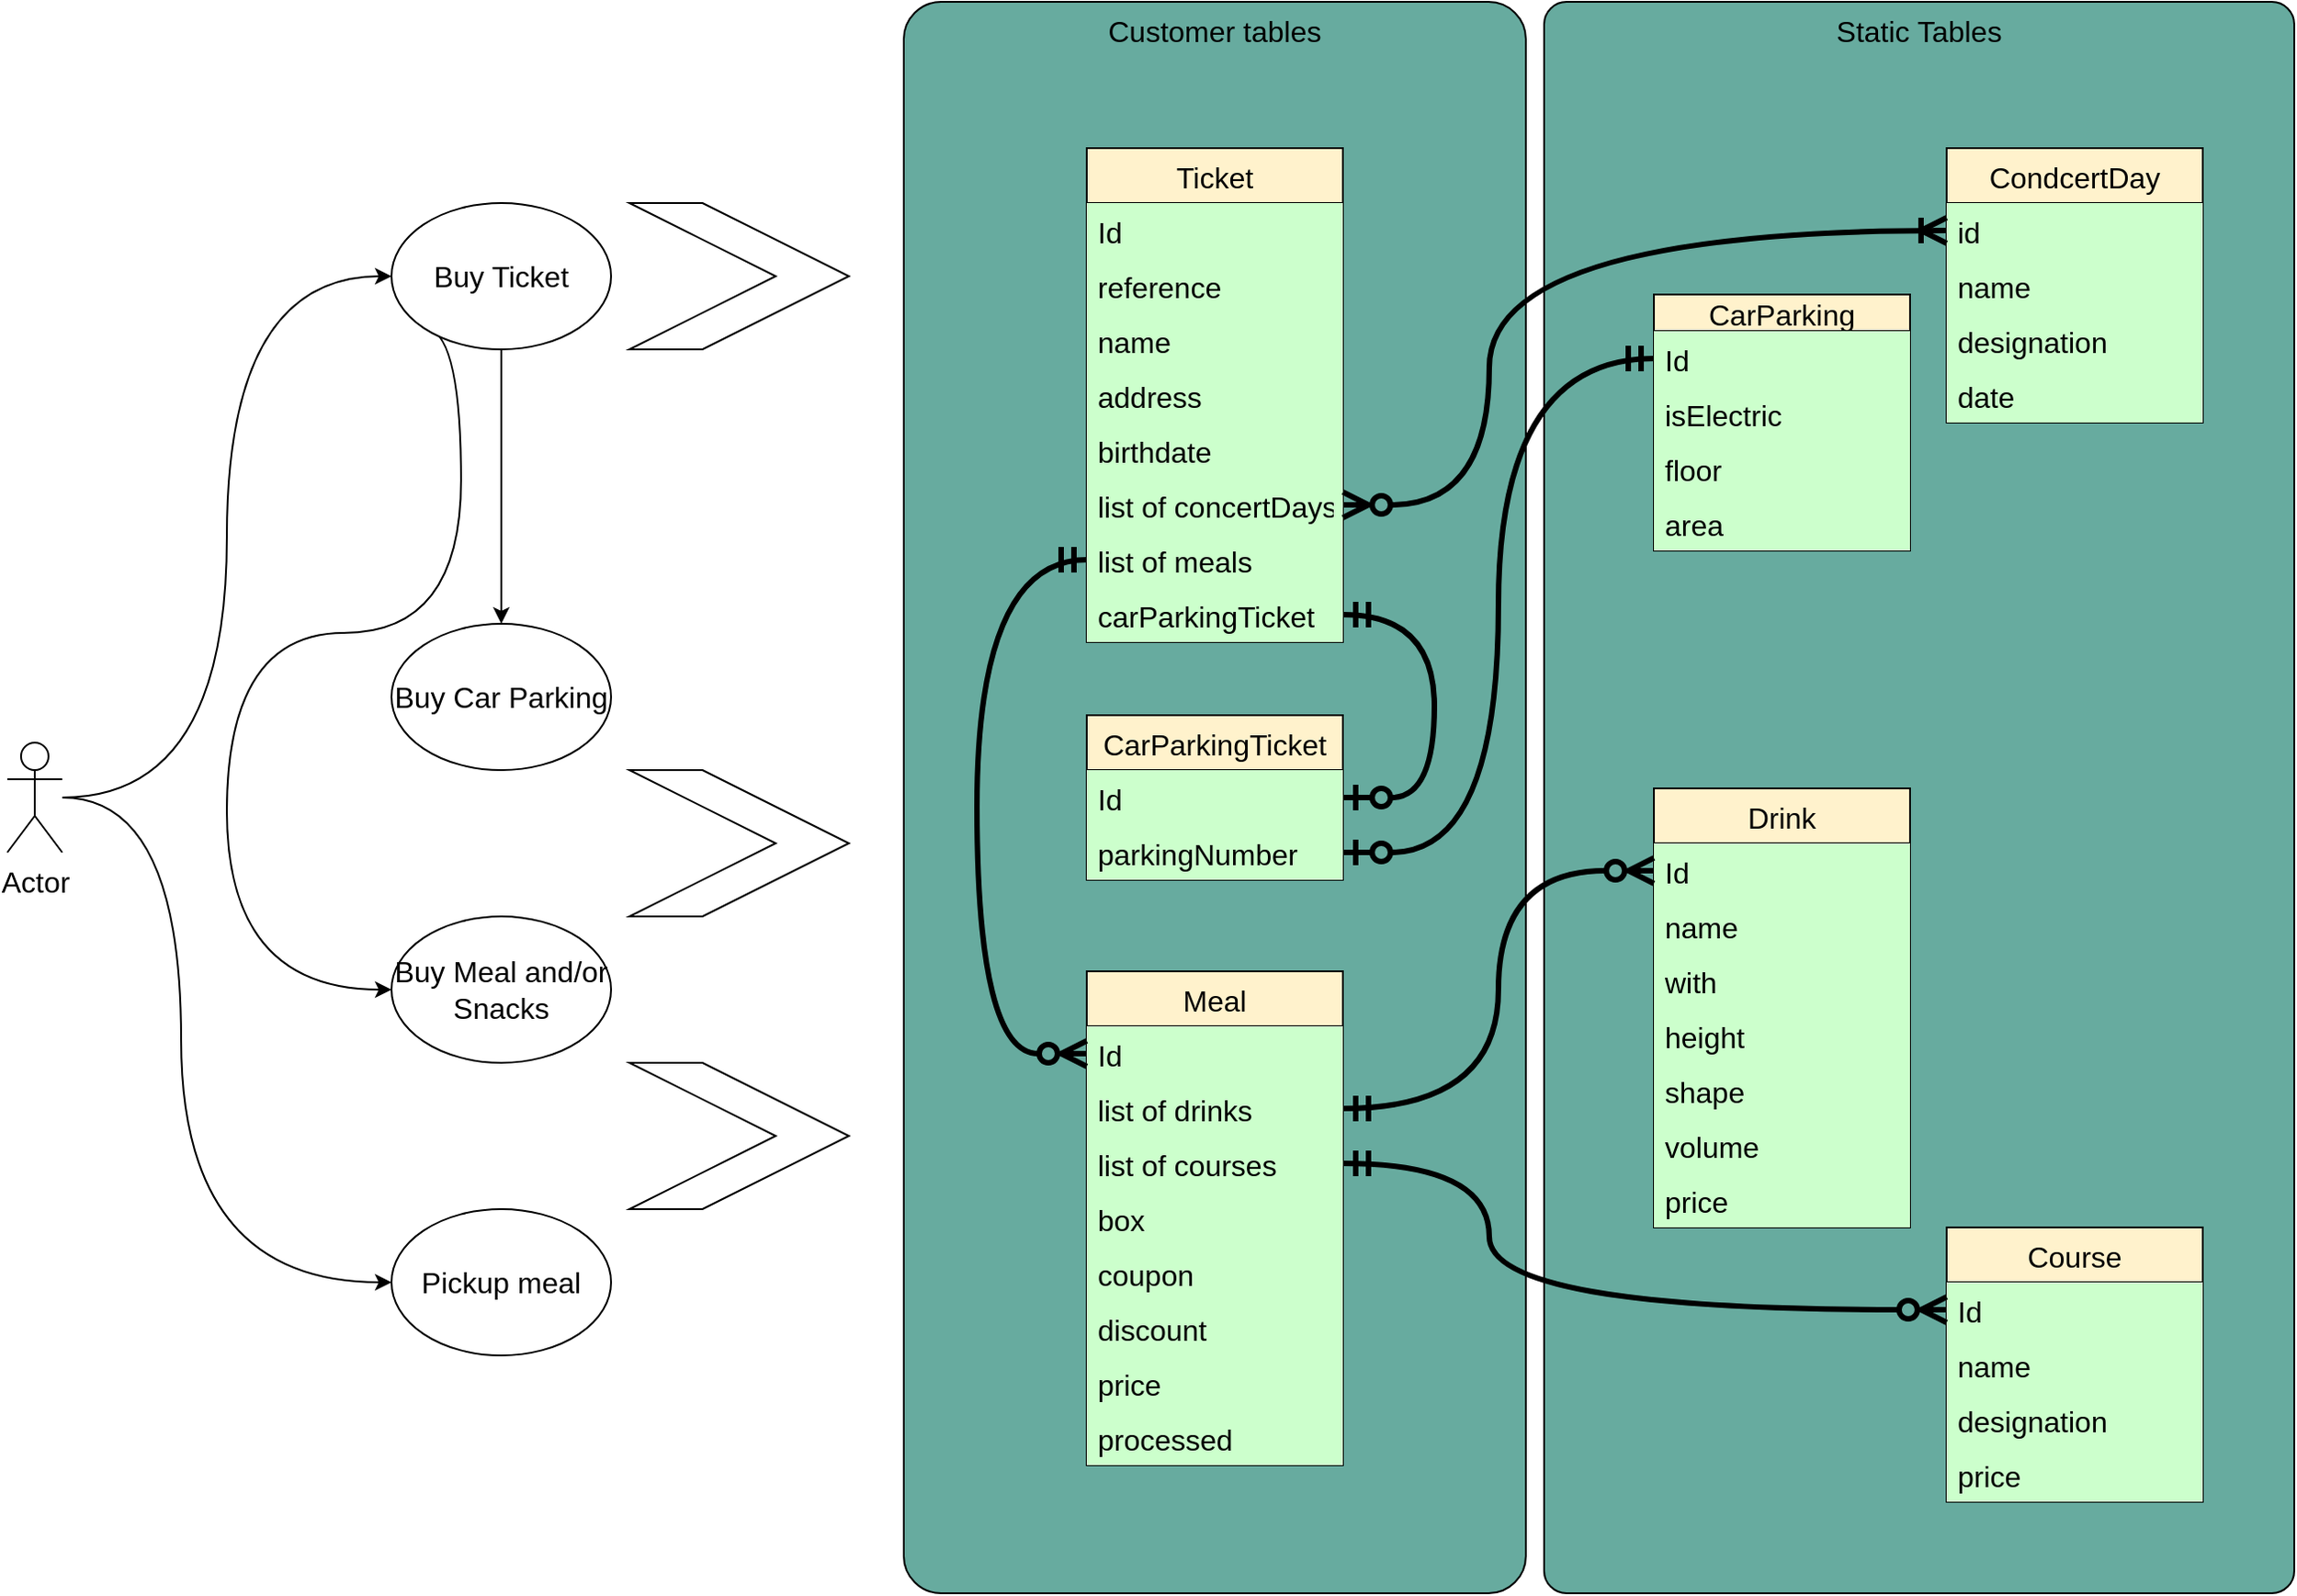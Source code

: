 <mxfile version="16.0.0" type="device"><diagram id="uhcYZJZ7Udj-fxOh4MYj" name="Page-1"><mxGraphModel dx="1383" dy="2197" grid="1" gridSize="10" guides="1" tooltips="1" connect="1" arrows="1" fold="1" page="1" pageScale="1" pageWidth="827" pageHeight="1169" math="0" shadow="0"><root><mxCell id="0"/><mxCell id="1" parent="0"/><mxCell id="LImlv7xBlvRgrsr66W5d-31" value="Customer tables" style="rounded=1;whiteSpace=wrap;html=1;horizontal=1;verticalAlign=top;arcSize=6;fontSize=16;fillColor=#67AB9F;strokeColor=#000000;" parent="1" vertex="1"><mxGeometry x="530" y="-50" width="340" height="870" as="geometry"/></mxCell><mxCell id="LImlv7xBlvRgrsr66W5d-30" value="Static Tables" style="rounded=1;whiteSpace=wrap;html=1;horizontal=1;verticalAlign=top;arcSize=3;fontSize=16;fillColor=#67AB9F;strokeColor=#000000;" parent="1" vertex="1"><mxGeometry x="880" y="-50" width="410" height="870" as="geometry"/></mxCell><mxCell id="LImlv7xBlvRgrsr66W5d-11" style="edgeStyle=orthogonalEdgeStyle;orthogonalLoop=1;jettySize=auto;html=1;entryX=0;entryY=0.5;entryDx=0;entryDy=0;curved=1;fontSize=16;" parent="1" source="LImlv7xBlvRgrsr66W5d-1" target="LImlv7xBlvRgrsr66W5d-10" edge="1"><mxGeometry relative="1" as="geometry"/></mxCell><mxCell id="LImlv7xBlvRgrsr66W5d-37" style="edgeStyle=orthogonalEdgeStyle;curved=1;orthogonalLoop=1;jettySize=auto;html=1;entryX=0;entryY=0.5;entryDx=0;entryDy=0;fontSize=16;" parent="1" source="LImlv7xBlvRgrsr66W5d-1" target="LImlv7xBlvRgrsr66W5d-36" edge="1"><mxGeometry relative="1" as="geometry"><Array as="points"><mxPoint x="135" y="650"/></Array></mxGeometry></mxCell><mxCell id="LImlv7xBlvRgrsr66W5d-1" value="Actor" style="shape=umlActor;verticalLabelPosition=bottom;verticalAlign=top;html=1;outlineConnect=0;fontSize=16;" parent="1" vertex="1"><mxGeometry x="40" y="355" width="30" height="60" as="geometry"/></mxCell><mxCell id="LImlv7xBlvRgrsr66W5d-6" value="Ticket" style="swimlane;fontStyle=0;childLayout=stackLayout;horizontal=1;startSize=30;horizontalStack=0;resizeParent=1;resizeParentMax=0;resizeLast=0;collapsible=1;marginBottom=0;fillColor=#fff2cc;strokeColor=#000000;fontSize=16;" parent="1" vertex="1"><mxGeometry x="630" y="30" width="140" height="270" as="geometry"><mxRectangle x="490" y="30" width="60" height="30" as="alternateBounds"/></mxGeometry></mxCell><mxCell id="LImlv7xBlvRgrsr66W5d-7" value="Id" style="text;strokeColor=none;fillColor=#CCFFCC;align=left;verticalAlign=middle;spacingLeft=4;spacingRight=4;overflow=hidden;points=[[0,0.5],[1,0.5]];portConstraint=eastwest;rotatable=0;fontSize=16;" parent="LImlv7xBlvRgrsr66W5d-6" vertex="1"><mxGeometry y="30" width="140" height="30" as="geometry"/></mxCell><mxCell id="LImlv7xBlvRgrsr66W5d-8" value="reference" style="text;strokeColor=none;fillColor=#CCFFCC;align=left;verticalAlign=middle;spacingLeft=4;spacingRight=4;overflow=hidden;points=[[0,0.5],[1,0.5]];portConstraint=eastwest;rotatable=0;fontSize=16;" parent="LImlv7xBlvRgrsr66W5d-6" vertex="1"><mxGeometry y="60" width="140" height="30" as="geometry"/></mxCell><mxCell id="LImlv7xBlvRgrsr66W5d-9" value="name" style="text;strokeColor=none;fillColor=#CCFFCC;align=left;verticalAlign=middle;spacingLeft=4;spacingRight=4;overflow=hidden;points=[[0,0.5],[1,0.5]];portConstraint=eastwest;rotatable=0;fontSize=16;" parent="LImlv7xBlvRgrsr66W5d-6" vertex="1"><mxGeometry y="90" width="140" height="30" as="geometry"/></mxCell><mxCell id="LImlv7xBlvRgrsr66W5d-13" value="address" style="text;strokeColor=none;fillColor=#CCFFCC;align=left;verticalAlign=middle;spacingLeft=4;spacingRight=4;overflow=hidden;points=[[0,0.5],[1,0.5]];portConstraint=eastwest;rotatable=0;fontSize=16;" parent="LImlv7xBlvRgrsr66W5d-6" vertex="1"><mxGeometry y="120" width="140" height="30" as="geometry"/></mxCell><mxCell id="LImlv7xBlvRgrsr66W5d-14" value="birthdate" style="text;strokeColor=none;fillColor=#CCFFCC;align=left;verticalAlign=middle;spacingLeft=4;spacingRight=4;overflow=hidden;points=[[0,0.5],[1,0.5]];portConstraint=eastwest;rotatable=0;fontSize=16;" parent="LImlv7xBlvRgrsr66W5d-6" vertex="1"><mxGeometry y="150" width="140" height="30" as="geometry"/></mxCell><mxCell id="LImlv7xBlvRgrsr66W5d-25" value="list of concertDays" style="text;strokeColor=none;fillColor=#CCFFCC;align=left;verticalAlign=middle;spacingLeft=4;spacingRight=4;overflow=hidden;points=[[0,0.5],[1,0.5]];portConstraint=eastwest;rotatable=0;fontSize=16;" parent="LImlv7xBlvRgrsr66W5d-6" vertex="1"><mxGeometry y="180" width="140" height="30" as="geometry"/></mxCell><mxCell id="LImlv7xBlvRgrsr66W5d-73" value="list of meals" style="text;strokeColor=none;fillColor=#CCFFCC;align=left;verticalAlign=middle;spacingLeft=4;spacingRight=4;overflow=hidden;points=[[0,0.5],[1,0.5]];portConstraint=eastwest;rotatable=0;fontSize=16;" parent="LImlv7xBlvRgrsr66W5d-6" vertex="1"><mxGeometry y="210" width="140" height="30" as="geometry"/></mxCell><mxCell id="AdTUrhO-m0qXJzWCmlqj-5" value="carParkingTicket" style="text;strokeColor=none;fillColor=#CCFFCC;align=left;verticalAlign=middle;spacingLeft=4;spacingRight=4;overflow=hidden;points=[[0,0.5],[1,0.5]];portConstraint=eastwest;rotatable=0;fontSize=16;" vertex="1" parent="LImlv7xBlvRgrsr66W5d-6"><mxGeometry y="240" width="140" height="30" as="geometry"/></mxCell><mxCell id="LImlv7xBlvRgrsr66W5d-17" style="edgeStyle=orthogonalEdgeStyle;curved=1;orthogonalLoop=1;jettySize=auto;html=1;entryX=0.5;entryY=0;entryDx=0;entryDy=0;fontSize=16;" parent="1" source="LImlv7xBlvRgrsr66W5d-10" target="LImlv7xBlvRgrsr66W5d-16" edge="1"><mxGeometry relative="1" as="geometry"/></mxCell><mxCell id="LImlv7xBlvRgrsr66W5d-34" style="edgeStyle=orthogonalEdgeStyle;curved=1;orthogonalLoop=1;jettySize=auto;html=1;exitX=0;exitY=1;exitDx=0;exitDy=0;entryX=0;entryY=0.5;entryDx=0;entryDy=0;fontSize=16;" parent="1" source="LImlv7xBlvRgrsr66W5d-10" target="LImlv7xBlvRgrsr66W5d-35" edge="1"><mxGeometry relative="1" as="geometry"><mxPoint x="260" y="410" as="targetPoint"/><Array as="points"><mxPoint x="288" y="295"/><mxPoint x="160" y="295"/><mxPoint x="160" y="490"/></Array></mxGeometry></mxCell><mxCell id="LImlv7xBlvRgrsr66W5d-10" value="Buy Ticket" style="ellipse;whiteSpace=wrap;html=1;fontSize=16;" parent="1" vertex="1"><mxGeometry x="250" y="60" width="120" height="80" as="geometry"/></mxCell><mxCell id="LImlv7xBlvRgrsr66W5d-15" value="" style="shape=step;perimeter=stepPerimeter;whiteSpace=wrap;html=1;fixedSize=1;size=80;fontSize=16;" parent="1" vertex="1"><mxGeometry x="380" y="60" width="120" height="80" as="geometry"/></mxCell><mxCell id="LImlv7xBlvRgrsr66W5d-16" value="Buy Car Parking" style="ellipse;whiteSpace=wrap;html=1;fontSize=16;" parent="1" vertex="1"><mxGeometry x="250" y="290" width="120" height="80" as="geometry"/></mxCell><mxCell id="LImlv7xBlvRgrsr66W5d-18" value="CarParkingTicket" style="swimlane;fontStyle=0;childLayout=stackLayout;horizontal=1;startSize=30;horizontalStack=0;resizeParent=1;resizeParentMax=0;resizeLast=0;collapsible=1;marginBottom=0;fillColor=#fff2cc;strokeColor=#000000;fontSize=16;" parent="1" vertex="1"><mxGeometry x="630" y="340" width="140" height="90" as="geometry"><mxRectangle x="490" y="30" width="60" height="30" as="alternateBounds"/></mxGeometry></mxCell><mxCell id="LImlv7xBlvRgrsr66W5d-19" value="Id" style="text;strokeColor=none;fillColor=#CCFFCC;align=left;verticalAlign=middle;spacingLeft=4;spacingRight=4;overflow=hidden;points=[[0,0.5],[1,0.5]];portConstraint=eastwest;rotatable=0;fontSize=16;" parent="LImlv7xBlvRgrsr66W5d-18" vertex="1"><mxGeometry y="30" width="140" height="30" as="geometry"/></mxCell><mxCell id="LImlv7xBlvRgrsr66W5d-20" value="parkingNumber" style="text;strokeColor=none;fillColor=#CCFFCC;align=left;verticalAlign=middle;spacingLeft=4;spacingRight=4;overflow=hidden;points=[[0,0.5],[1,0.5]];portConstraint=eastwest;rotatable=0;fontSize=16;" parent="LImlv7xBlvRgrsr66W5d-18" vertex="1"><mxGeometry y="60" width="140" height="30" as="geometry"/></mxCell><mxCell id="LImlv7xBlvRgrsr66W5d-24" value="" style="shape=step;perimeter=stepPerimeter;whiteSpace=wrap;html=1;fixedSize=1;size=80;fontSize=16;" parent="1" vertex="1"><mxGeometry x="380" y="370" width="120" height="80" as="geometry"/></mxCell><mxCell id="LImlv7xBlvRgrsr66W5d-26" value="CarParking" style="swimlane;fontStyle=0;childLayout=stackLayout;horizontal=1;startSize=20;horizontalStack=0;resizeParent=1;resizeParentMax=0;resizeLast=0;collapsible=1;marginBottom=0;fillColor=#fff2cc;strokeColor=#000000;fontSize=16;" parent="1" vertex="1"><mxGeometry x="940" y="110" width="140" height="140" as="geometry"/></mxCell><mxCell id="LImlv7xBlvRgrsr66W5d-27" value="Id" style="text;strokeColor=none;fillColor=#CCFFCC;align=left;verticalAlign=middle;spacingLeft=4;spacingRight=4;overflow=hidden;points=[[0,0.5],[1,0.5]];portConstraint=eastwest;rotatable=0;fontSize=16;" parent="LImlv7xBlvRgrsr66W5d-26" vertex="1"><mxGeometry y="20" width="140" height="30" as="geometry"/></mxCell><mxCell id="LImlv7xBlvRgrsr66W5d-28" value="isElectric" style="text;strokeColor=none;fillColor=#CCFFCC;align=left;verticalAlign=middle;spacingLeft=4;spacingRight=4;overflow=hidden;points=[[0,0.5],[1,0.5]];portConstraint=eastwest;rotatable=0;fontSize=16;" parent="LImlv7xBlvRgrsr66W5d-26" vertex="1"><mxGeometry y="50" width="140" height="30" as="geometry"/></mxCell><mxCell id="LImlv7xBlvRgrsr66W5d-29" value="floor" style="text;strokeColor=none;fillColor=#CCFFCC;align=left;verticalAlign=middle;spacingLeft=4;spacingRight=4;overflow=hidden;points=[[0,0.5],[1,0.5]];portConstraint=eastwest;rotatable=0;fontSize=16;" parent="LImlv7xBlvRgrsr66W5d-26" vertex="1"><mxGeometry y="80" width="140" height="30" as="geometry"/></mxCell><mxCell id="LImlv7xBlvRgrsr66W5d-33" value="area" style="text;strokeColor=none;fillColor=#CCFFCC;align=left;verticalAlign=middle;spacingLeft=4;spacingRight=4;overflow=hidden;points=[[0,0.5],[1,0.5]];portConstraint=eastwest;rotatable=0;fontSize=16;" parent="LImlv7xBlvRgrsr66W5d-26" vertex="1"><mxGeometry y="110" width="140" height="30" as="geometry"/></mxCell><mxCell id="LImlv7xBlvRgrsr66W5d-32" style="edgeStyle=orthogonalEdgeStyle;curved=1;orthogonalLoop=1;jettySize=auto;html=1;entryX=0;entryY=0.5;entryDx=0;entryDy=0;endArrow=ERmandOne;endFill=0;startArrow=ERzeroToOne;startFill=0;endSize=10;startSize=10;fontSize=16;strokeWidth=3;" parent="1" source="LImlv7xBlvRgrsr66W5d-20" target="LImlv7xBlvRgrsr66W5d-27" edge="1"><mxGeometry relative="1" as="geometry"/></mxCell><mxCell id="LImlv7xBlvRgrsr66W5d-35" value="Buy Meal and/or Snacks" style="ellipse;whiteSpace=wrap;html=1;fontSize=16;" parent="1" vertex="1"><mxGeometry x="250" y="450" width="120" height="80" as="geometry"/></mxCell><mxCell id="LImlv7xBlvRgrsr66W5d-36" value="Pickup meal" style="ellipse;whiteSpace=wrap;html=1;fontSize=16;" parent="1" vertex="1"><mxGeometry x="250" y="610" width="120" height="80" as="geometry"/></mxCell><mxCell id="LImlv7xBlvRgrsr66W5d-38" value="" style="shape=step;perimeter=stepPerimeter;whiteSpace=wrap;html=1;fixedSize=1;size=80;fontSize=16;" parent="1" vertex="1"><mxGeometry x="380" y="530" width="120" height="80" as="geometry"/></mxCell><mxCell id="LImlv7xBlvRgrsr66W5d-39" value="Meal" style="swimlane;fontStyle=0;childLayout=stackLayout;horizontal=1;startSize=30;horizontalStack=0;resizeParent=1;resizeParentMax=0;resizeLast=0;collapsible=1;marginBottom=0;fillColor=#fff2cc;strokeColor=#000000;fontSize=16;" parent="1" vertex="1"><mxGeometry x="630" y="480" width="140" height="270" as="geometry"><mxRectangle x="490" y="30" width="60" height="30" as="alternateBounds"/></mxGeometry></mxCell><mxCell id="LImlv7xBlvRgrsr66W5d-40" value="Id" style="text;strokeColor=none;fillColor=#CCFFCC;align=left;verticalAlign=middle;spacingLeft=4;spacingRight=4;overflow=hidden;points=[[0,0.5],[1,0.5]];portConstraint=eastwest;rotatable=0;fontSize=16;" parent="LImlv7xBlvRgrsr66W5d-39" vertex="1"><mxGeometry y="30" width="140" height="30" as="geometry"/></mxCell><mxCell id="AdTUrhO-m0qXJzWCmlqj-10" value="list of drinks" style="text;strokeColor=none;fillColor=#CCFFCC;align=left;verticalAlign=middle;spacingLeft=4;spacingRight=4;overflow=hidden;points=[[0,0.5],[1,0.5]];portConstraint=eastwest;rotatable=0;fontSize=16;" vertex="1" parent="LImlv7xBlvRgrsr66W5d-39"><mxGeometry y="60" width="140" height="30" as="geometry"/></mxCell><mxCell id="LImlv7xBlvRgrsr66W5d-41" value="list of courses" style="text;strokeColor=none;fillColor=#CCFFCC;align=left;verticalAlign=middle;spacingLeft=4;spacingRight=4;overflow=hidden;points=[[0,0.5],[1,0.5]];portConstraint=eastwest;rotatable=0;fontSize=16;" parent="LImlv7xBlvRgrsr66W5d-39" vertex="1"><mxGeometry y="90" width="140" height="30" as="geometry"/></mxCell><mxCell id="LImlv7xBlvRgrsr66W5d-62" value="box" style="text;strokeColor=none;fillColor=#CCFFCC;align=left;verticalAlign=middle;spacingLeft=4;spacingRight=4;overflow=hidden;points=[[0,0.5],[1,0.5]];portConstraint=eastwest;rotatable=0;fontSize=16;" parent="LImlv7xBlvRgrsr66W5d-39" vertex="1"><mxGeometry y="120" width="140" height="30" as="geometry"/></mxCell><mxCell id="LImlv7xBlvRgrsr66W5d-63" value="coupon" style="text;strokeColor=none;fillColor=#CCFFCC;align=left;verticalAlign=middle;spacingLeft=4;spacingRight=4;overflow=hidden;points=[[0,0.5],[1,0.5]];portConstraint=eastwest;rotatable=0;fontSize=16;" parent="LImlv7xBlvRgrsr66W5d-39" vertex="1"><mxGeometry y="150" width="140" height="30" as="geometry"/></mxCell><mxCell id="LImlv7xBlvRgrsr66W5d-64" value="discount" style="text;strokeColor=none;fillColor=#CCFFCC;align=left;verticalAlign=middle;spacingLeft=4;spacingRight=4;overflow=hidden;points=[[0,0.5],[1,0.5]];portConstraint=eastwest;rotatable=0;fontSize=16;" parent="LImlv7xBlvRgrsr66W5d-39" vertex="1"><mxGeometry y="180" width="140" height="30" as="geometry"/></mxCell><mxCell id="LImlv7xBlvRgrsr66W5d-65" value="price" style="text;strokeColor=none;fillColor=#CCFFCC;align=left;verticalAlign=middle;spacingLeft=4;spacingRight=4;overflow=hidden;points=[[0,0.5],[1,0.5]];portConstraint=eastwest;rotatable=0;fontSize=16;" parent="LImlv7xBlvRgrsr66W5d-39" vertex="1"><mxGeometry y="210" width="140" height="30" as="geometry"/></mxCell><mxCell id="LImlv7xBlvRgrsr66W5d-66" value="processed" style="text;strokeColor=none;fillColor=#CCFFCC;align=left;verticalAlign=middle;spacingLeft=4;spacingRight=4;overflow=hidden;points=[[0,0.5],[1,0.5]];portConstraint=eastwest;rotatable=0;fontSize=16;" parent="LImlv7xBlvRgrsr66W5d-39" vertex="1"><mxGeometry y="240" width="140" height="30" as="geometry"/></mxCell><mxCell id="LImlv7xBlvRgrsr66W5d-42" value="Drink" style="swimlane;fontStyle=0;childLayout=stackLayout;horizontal=1;startSize=30;horizontalStack=0;resizeParent=1;resizeParentMax=0;resizeLast=0;collapsible=1;marginBottom=0;fillColor=#fff2cc;strokeColor=#000000;fontSize=16;" parent="1" vertex="1"><mxGeometry x="940" y="380" width="140" height="240" as="geometry"><mxRectangle x="490" y="30" width="60" height="30" as="alternateBounds"/></mxGeometry></mxCell><mxCell id="LImlv7xBlvRgrsr66W5d-43" value="Id" style="text;strokeColor=none;fillColor=#CCFFCC;align=left;verticalAlign=middle;spacingLeft=4;spacingRight=4;overflow=hidden;points=[[0,0.5],[1,0.5]];portConstraint=eastwest;rotatable=0;fontSize=16;" parent="LImlv7xBlvRgrsr66W5d-42" vertex="1"><mxGeometry y="30" width="140" height="30" as="geometry"/></mxCell><mxCell id="LImlv7xBlvRgrsr66W5d-44" value="name" style="text;strokeColor=none;fillColor=#CCFFCC;align=left;verticalAlign=middle;spacingLeft=4;spacingRight=4;overflow=hidden;points=[[0,0.5],[1,0.5]];portConstraint=eastwest;rotatable=0;fontSize=16;" parent="LImlv7xBlvRgrsr66W5d-42" vertex="1"><mxGeometry y="60" width="140" height="30" as="geometry"/></mxCell><mxCell id="LImlv7xBlvRgrsr66W5d-45" value="with" style="text;strokeColor=none;fillColor=#CCFFCC;align=left;verticalAlign=middle;spacingLeft=4;spacingRight=4;overflow=hidden;points=[[0,0.5],[1,0.5]];portConstraint=eastwest;rotatable=0;fontSize=16;" parent="LImlv7xBlvRgrsr66W5d-42" vertex="1"><mxGeometry y="90" width="140" height="30" as="geometry"/></mxCell><mxCell id="LImlv7xBlvRgrsr66W5d-46" value="height" style="text;strokeColor=none;fillColor=#CCFFCC;align=left;verticalAlign=middle;spacingLeft=4;spacingRight=4;overflow=hidden;points=[[0,0.5],[1,0.5]];portConstraint=eastwest;rotatable=0;fontSize=16;" parent="LImlv7xBlvRgrsr66W5d-42" vertex="1"><mxGeometry y="120" width="140" height="30" as="geometry"/></mxCell><mxCell id="LImlv7xBlvRgrsr66W5d-47" value="shape" style="text;strokeColor=none;fillColor=#CCFFCC;align=left;verticalAlign=middle;spacingLeft=4;spacingRight=4;overflow=hidden;points=[[0,0.5],[1,0.5]];portConstraint=eastwest;rotatable=0;fontSize=16;" parent="LImlv7xBlvRgrsr66W5d-42" vertex="1"><mxGeometry y="150" width="140" height="30" as="geometry"/></mxCell><mxCell id="LImlv7xBlvRgrsr66W5d-48" value="volume" style="text;strokeColor=none;fillColor=#CCFFCC;align=left;verticalAlign=middle;spacingLeft=4;spacingRight=4;overflow=hidden;points=[[0,0.5],[1,0.5]];portConstraint=eastwest;rotatable=0;fontSize=16;" parent="LImlv7xBlvRgrsr66W5d-42" vertex="1"><mxGeometry y="180" width="140" height="30" as="geometry"/></mxCell><mxCell id="LImlv7xBlvRgrsr66W5d-54" value="price" style="text;strokeColor=none;fillColor=#CCFFCC;align=left;verticalAlign=middle;spacingLeft=4;spacingRight=4;overflow=hidden;points=[[0,0.5],[1,0.5]];portConstraint=eastwest;rotatable=0;fontSize=16;" parent="LImlv7xBlvRgrsr66W5d-42" vertex="1"><mxGeometry y="210" width="140" height="30" as="geometry"/></mxCell><mxCell id="LImlv7xBlvRgrsr66W5d-49" value="Course" style="swimlane;fontStyle=0;childLayout=stackLayout;horizontal=1;startSize=30;horizontalStack=0;resizeParent=1;resizeParentMax=0;resizeLast=0;collapsible=1;marginBottom=0;fillColor=#fff2cc;strokeColor=#000000;fontSize=16;" parent="1" vertex="1"><mxGeometry x="1100" y="620" width="140" height="150" as="geometry"><mxRectangle x="490" y="30" width="60" height="30" as="alternateBounds"/></mxGeometry></mxCell><mxCell id="LImlv7xBlvRgrsr66W5d-50" value="Id" style="text;strokeColor=none;fillColor=#CCFFCC;align=left;verticalAlign=middle;spacingLeft=4;spacingRight=4;overflow=hidden;points=[[0,0.5],[1,0.5]];portConstraint=eastwest;rotatable=0;fontSize=16;" parent="LImlv7xBlvRgrsr66W5d-49" vertex="1"><mxGeometry y="30" width="140" height="30" as="geometry"/></mxCell><mxCell id="LImlv7xBlvRgrsr66W5d-51" value="name" style="text;strokeColor=none;fillColor=#CCFFCC;align=left;verticalAlign=middle;spacingLeft=4;spacingRight=4;overflow=hidden;points=[[0,0.5],[1,0.5]];portConstraint=eastwest;rotatable=0;fontSize=16;" parent="LImlv7xBlvRgrsr66W5d-49" vertex="1"><mxGeometry y="60" width="140" height="30" as="geometry"/></mxCell><mxCell id="LImlv7xBlvRgrsr66W5d-52" value="designation" style="text;strokeColor=none;fillColor=#CCFFCC;align=left;verticalAlign=middle;spacingLeft=4;spacingRight=4;overflow=hidden;points=[[0,0.5],[1,0.5]];portConstraint=eastwest;rotatable=0;fontSize=16;" parent="LImlv7xBlvRgrsr66W5d-49" vertex="1"><mxGeometry y="90" width="140" height="30" as="geometry"/></mxCell><mxCell id="LImlv7xBlvRgrsr66W5d-53" value="price" style="text;strokeColor=none;fillColor=#CCFFCC;align=left;verticalAlign=middle;spacingLeft=4;spacingRight=4;overflow=hidden;points=[[0,0.5],[1,0.5]];portConstraint=eastwest;rotatable=0;fontSize=16;" parent="LImlv7xBlvRgrsr66W5d-49" vertex="1"><mxGeometry y="120" width="140" height="30" as="geometry"/></mxCell><mxCell id="LImlv7xBlvRgrsr66W5d-60" style="edgeStyle=orthogonalEdgeStyle;curved=1;orthogonalLoop=1;jettySize=auto;html=1;exitX=1;exitY=0.5;exitDx=0;exitDy=0;entryX=0;entryY=0.5;entryDx=0;entryDy=0;endSize=10;startSize=10;endArrow=ERzeroToMany;endFill=0;startArrow=ERmandOne;startFill=0;fontSize=16;strokeWidth=3;" parent="1" source="AdTUrhO-m0qXJzWCmlqj-10" target="LImlv7xBlvRgrsr66W5d-43" edge="1"><mxGeometry relative="1" as="geometry"/></mxCell><mxCell id="LImlv7xBlvRgrsr66W5d-61" style="edgeStyle=orthogonalEdgeStyle;curved=1;orthogonalLoop=1;jettySize=auto;html=1;entryX=0;entryY=0.5;entryDx=0;entryDy=0;exitX=1;exitY=0.5;exitDx=0;exitDy=0;endSize=10;startSize=10;startArrow=ERmandOne;startFill=0;endArrow=ERzeroToMany;endFill=0;fontSize=16;strokeWidth=3;" parent="1" source="LImlv7xBlvRgrsr66W5d-41" target="LImlv7xBlvRgrsr66W5d-50" edge="1"><mxGeometry relative="1" as="geometry"><Array as="points"><mxPoint x="850" y="585"/><mxPoint x="850" y="665"/></Array></mxGeometry></mxCell><mxCell id="LImlv7xBlvRgrsr66W5d-67" value="CondcertDay" style="swimlane;fontStyle=0;childLayout=stackLayout;horizontal=1;startSize=30;horizontalStack=0;resizeParent=1;resizeParentMax=0;resizeLast=0;collapsible=1;marginBottom=0;fillColor=#fff2cc;strokeColor=#000000;fontSize=16;" parent="1" vertex="1"><mxGeometry x="1100" y="30" width="140" height="150" as="geometry"/></mxCell><mxCell id="LImlv7xBlvRgrsr66W5d-68" value="id" style="text;strokeColor=none;fillColor=#CCFFCC;align=left;verticalAlign=middle;spacingLeft=4;spacingRight=4;overflow=hidden;points=[[0,0.5],[1,0.5]];portConstraint=eastwest;rotatable=0;fontSize=16;" parent="LImlv7xBlvRgrsr66W5d-67" vertex="1"><mxGeometry y="30" width="140" height="30" as="geometry"/></mxCell><mxCell id="LImlv7xBlvRgrsr66W5d-69" value="name" style="text;strokeColor=none;fillColor=#CCFFCC;align=left;verticalAlign=middle;spacingLeft=4;spacingRight=4;overflow=hidden;points=[[0,0.5],[1,0.5]];portConstraint=eastwest;rotatable=0;fontSize=16;" parent="LImlv7xBlvRgrsr66W5d-67" vertex="1"><mxGeometry y="60" width="140" height="30" as="geometry"/></mxCell><mxCell id="LImlv7xBlvRgrsr66W5d-70" value="designation" style="text;strokeColor=none;fillColor=#CCFFCC;align=left;verticalAlign=middle;spacingLeft=4;spacingRight=4;overflow=hidden;points=[[0,0.5],[1,0.5]];portConstraint=eastwest;rotatable=0;fontSize=16;" parent="LImlv7xBlvRgrsr66W5d-67" vertex="1"><mxGeometry y="90" width="140" height="30" as="geometry"/></mxCell><mxCell id="AdTUrhO-m0qXJzWCmlqj-1" value="date" style="text;strokeColor=none;fillColor=#CCFFCC;align=left;verticalAlign=middle;spacingLeft=4;spacingRight=4;overflow=hidden;points=[[0,0.5],[1,0.5]];portConstraint=eastwest;rotatable=0;fontSize=16;" vertex="1" parent="LImlv7xBlvRgrsr66W5d-67"><mxGeometry y="120" width="140" height="30" as="geometry"/></mxCell><mxCell id="LImlv7xBlvRgrsr66W5d-71" style="edgeStyle=orthogonalEdgeStyle;curved=1;orthogonalLoop=1;jettySize=auto;html=1;exitX=1;exitY=0.5;exitDx=0;exitDy=0;entryX=0;entryY=0.5;entryDx=0;entryDy=0;startArrow=ERzeroToMany;startFill=0;endArrow=ERoneToMany;endFill=0;strokeWidth=3;fontSize=16;targetPerimeterSpacing=0;endSize=10;startSize=10;" parent="1" source="LImlv7xBlvRgrsr66W5d-25" target="LImlv7xBlvRgrsr66W5d-68" edge="1"><mxGeometry relative="1" as="geometry"><Array as="points"><mxPoint x="850" y="225"/><mxPoint x="850" y="75"/></Array></mxGeometry></mxCell><mxCell id="LImlv7xBlvRgrsr66W5d-74" style="edgeStyle=orthogonalEdgeStyle;curved=1;orthogonalLoop=1;jettySize=auto;html=1;exitX=0;exitY=0.5;exitDx=0;exitDy=0;entryX=0;entryY=0.5;entryDx=0;entryDy=0;endSize=10;startSize=10;startArrow=ERmandOne;startFill=0;endArrow=ERzeroToMany;endFill=0;fontSize=16;strokeWidth=3;" parent="1" source="LImlv7xBlvRgrsr66W5d-73" target="LImlv7xBlvRgrsr66W5d-40" edge="1"><mxGeometry relative="1" as="geometry"><Array as="points"><mxPoint x="570" y="255"/><mxPoint x="570" y="525"/></Array></mxGeometry></mxCell><mxCell id="AdTUrhO-m0qXJzWCmlqj-3" style="edgeStyle=orthogonalEdgeStyle;orthogonalLoop=1;jettySize=auto;html=1;curved=1;" edge="1" parent="1" source="AdTUrhO-m0qXJzWCmlqj-2" target="LImlv7xBlvRgrsr66W5d-19"><mxGeometry relative="1" as="geometry"><Array as="points"><mxPoint x="760" y="315"/><mxPoint x="760" y="350"/><mxPoint x="540" y="350"/><mxPoint x="540" y="410"/></Array></mxGeometry></mxCell><mxCell id="AdTUrhO-m0qXJzWCmlqj-9" style="edgeStyle=orthogonalEdgeStyle;curved=1;orthogonalLoop=1;jettySize=auto;html=1;entryX=1;entryY=0.5;entryDx=0;entryDy=0;fontSize=16;startArrow=ERmandOne;startFill=0;endArrow=ERzeroToOne;endFill=0;startSize=10;endSize=10;targetPerimeterSpacing=0;strokeWidth=3;" edge="1" parent="1" source="AdTUrhO-m0qXJzWCmlqj-5" target="LImlv7xBlvRgrsr66W5d-19"><mxGeometry relative="1" as="geometry"><Array as="points"><mxPoint x="820" y="285"/><mxPoint x="820" y="385"/></Array></mxGeometry></mxCell></root></mxGraphModel></diagram></mxfile>